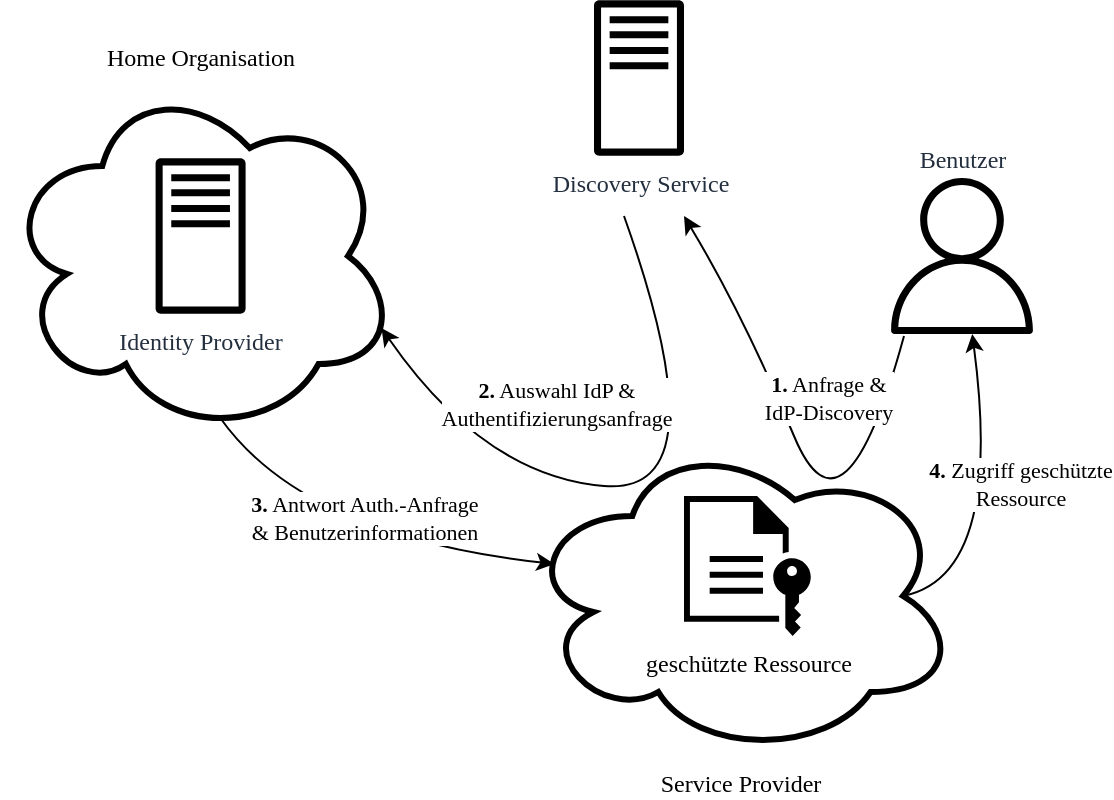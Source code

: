 <mxfile version="26.0.2">
  <diagram name="Page-1" id="Bj4j7PhieP12v-T_J614">
    <mxGraphModel dx="1020" dy="679" grid="1" gridSize="10" guides="1" tooltips="1" connect="1" arrows="1" fold="1" page="1" pageScale="1" pageWidth="827" pageHeight="1169" math="0" shadow="0">
      <root>
        <mxCell id="0" />
        <mxCell id="1" parent="0" />
        <mxCell id="904QTcyrx7t9pC00jkhB-3" value="Discovery Service" style="sketch=0;outlineConnect=0;fontColor=#232F3E;gradientColor=none;fillColor=#000000;strokeColor=none;dashed=0;verticalLabelPosition=bottom;verticalAlign=top;align=center;html=1;fontSize=12;fontStyle=0;aspect=fixed;pointerEvents=1;shape=mxgraph.aws4.traditional_server;fontFamily=Computer Modern Serif;fontSource=https%3A%2F%2Fcdn.jsdelivr.net%2Fgh%2Fbitmaks%2Fcm-web-fonts%40latest%2Ffont%2FSerif%2Fcmunrm.woff;" parent="1" vertex="1">
          <mxGeometry x="355" y="252" width="45" height="78" as="geometry" />
        </mxCell>
        <mxCell id="904QTcyrx7t9pC00jkhB-9" value="Benutzer" style="sketch=0;outlineConnect=0;fontColor=#232F3E;gradientColor=none;fillColor=#000000;strokeColor=none;dashed=0;verticalLabelPosition=top;verticalAlign=bottom;align=center;html=1;fontSize=12;fontStyle=0;aspect=fixed;pointerEvents=1;shape=mxgraph.aws4.user;labelPosition=center;fontFamily=Computer Modern Serif;fontSource=https%3A%2F%2Fcdn.jsdelivr.net%2Fgh%2Fbitmaks%2Fcm-web-fonts%40latest%2Ffont%2FSerif%2Fcmunrm.woff;" parent="1" vertex="1">
          <mxGeometry x="500" y="341" width="78" height="78" as="geometry" />
        </mxCell>
        <mxCell id="904QTcyrx7t9pC00jkhB-8" value="geschützte Ressource" style="sketch=0;pointerEvents=1;shadow=0;dashed=0;html=1;strokeColor=none;fillColor=#000000;labelPosition=center;verticalLabelPosition=bottom;verticalAlign=top;outlineConnect=0;align=center;shape=mxgraph.office.concepts.file_key;fontFamily=Computer Modern Serif;fontSource=https%3A%2F%2Fcdn.jsdelivr.net%2Fgh%2Fbitmaks%2Fcm-web-fonts%40latest%2Ffont%2FSerif%2Fcmunrm.woff;" parent="1" vertex="1">
          <mxGeometry x="400" y="500" width="63.4" height="70" as="geometry" />
        </mxCell>
        <mxCell id="904QTcyrx7t9pC00jkhB-33" value="Service Provider" style="ellipse;shape=cloud;whiteSpace=wrap;html=1;strokeWidth=3;fillColor=none;labelPosition=center;verticalLabelPosition=bottom;align=center;verticalAlign=top;fontFamily=Computer Modern Serif;fontSource=https%3A%2F%2Fcdn.jsdelivr.net%2Fgh%2Fbitmaks%2Fcm-web-fonts%40latest%2Ffont%2FSerif%2Fcmunrm.woff;" parent="1" vertex="1">
          <mxGeometry x="320" y="470" width="216.6" height="160" as="geometry" />
        </mxCell>
        <mxCell id="904QTcyrx7t9pC00jkhB-39" value="" style="curved=1;endArrow=classic;html=1;rounded=0;fontFamily=Computer Modern Serif;fontSource=https%3A%2F%2Fcdn.jsdelivr.net%2Fgh%2Fbitmaks%2Fcm-web-fonts%40latest%2Ffont%2FSerif%2Fcmunrm.woff;" parent="1" edge="1">
          <mxGeometry width="50" height="50" relative="1" as="geometry">
            <mxPoint x="510" y="420" as="sourcePoint" />
            <mxPoint x="400" y="360" as="targetPoint" />
            <Array as="points">
              <mxPoint x="480" y="530" />
              <mxPoint x="430" y="410" />
            </Array>
          </mxGeometry>
        </mxCell>
        <mxCell id="904QTcyrx7t9pC00jkhB-40" value="&lt;div&gt;&lt;b&gt;1.&lt;/b&gt; Anfrage &amp;amp;&lt;/div&gt;&lt;div&gt;IdP-Discovery&lt;br&gt;&lt;/div&gt;" style="edgeLabel;html=1;align=center;verticalAlign=middle;resizable=0;points=[];fontFamily=Computer Modern Serif;fontSource=https%3A%2F%2Fcdn.jsdelivr.net%2Fgh%2Fbitmaks%2Fcm-web-fonts%40latest%2Ffont%2FSerif%2Fcmunrm.woff;" parent="904QTcyrx7t9pC00jkhB-39" vertex="1" connectable="0">
          <mxGeometry x="-0.765" y="-3" relative="1" as="geometry">
            <mxPoint x="-26" y="-3" as="offset" />
          </mxGeometry>
        </mxCell>
        <mxCell id="904QTcyrx7t9pC00jkhB-41" value="" style="curved=1;endArrow=classic;html=1;rounded=0;entryX=0.96;entryY=0.7;entryDx=0;entryDy=0;entryPerimeter=0;fontFamily=Computer Modern Serif;fontSource=https%3A%2F%2Fcdn.jsdelivr.net%2Fgh%2Fbitmaks%2Fcm-web-fonts%40latest%2Ffont%2FSerif%2Fcmunrm.woff;" parent="1" target="904QTcyrx7t9pC00jkhB-43" edge="1">
          <mxGeometry width="50" height="50" relative="1" as="geometry">
            <mxPoint x="370" y="360" as="sourcePoint" />
            <mxPoint x="240" y="430" as="targetPoint" />
            <Array as="points">
              <mxPoint x="420" y="500" />
              <mxPoint x="300" y="490" />
            </Array>
          </mxGeometry>
        </mxCell>
        <mxCell id="904QTcyrx7t9pC00jkhB-42" value="&lt;div&gt;&lt;b&gt;2.&lt;/b&gt; Auswahl IdP &amp;amp;&lt;/div&gt;Authentifizierungsanfrage" style="edgeLabel;html=1;align=center;verticalAlign=middle;resizable=0;points=[];labelBackgroundColor=default;fontFamily=Computer Modern Serif;fontSource=https%3A%2F%2Fcdn.jsdelivr.net%2Fgh%2Fbitmaks%2Fcm-web-fonts%40latest%2Ffont%2FSerif%2Fcmunrm.woff;" parent="904QTcyrx7t9pC00jkhB-41" vertex="1" connectable="0">
          <mxGeometry x="0.752" y="-4" relative="1" as="geometry">
            <mxPoint x="58" y="3" as="offset" />
          </mxGeometry>
        </mxCell>
        <mxCell id="904QTcyrx7t9pC00jkhB-43" value="Home Organisation" style="ellipse;shape=cloud;whiteSpace=wrap;html=1;strokeWidth=3;fillColor=none;labelPosition=center;verticalLabelPosition=top;align=center;verticalAlign=bottom;fontFamily=Computer Modern Serif;fontSource=https%3A%2F%2Fcdn.jsdelivr.net%2Fgh%2Fbitmaks%2Fcm-web-fonts%40latest%2Ffont%2FSerif%2Fcmunrm.woff;" parent="1" vertex="1">
          <mxGeometry x="60" y="290" width="196.6" height="180" as="geometry" />
        </mxCell>
        <mxCell id="904QTcyrx7t9pC00jkhB-44" value="Identity Provider" style="sketch=0;outlineConnect=0;fontColor=#232F3E;gradientColor=none;fillColor=#000000;strokeColor=none;dashed=0;verticalLabelPosition=bottom;verticalAlign=top;align=center;html=1;fontSize=12;fontStyle=0;aspect=fixed;pointerEvents=1;shape=mxgraph.aws4.traditional_server;fontFamily=Computer Modern Serif;fontSource=https%3A%2F%2Fcdn.jsdelivr.net%2Fgh%2Fbitmaks%2Fcm-web-fonts%40latest%2Ffont%2FSerif%2Fcmunrm.woff;" parent="1" vertex="1">
          <mxGeometry x="135.8" y="331" width="45" height="78" as="geometry" />
        </mxCell>
        <mxCell id="904QTcyrx7t9pC00jkhB-45" value="" style="curved=1;endArrow=classic;html=1;rounded=0;exitX=0.55;exitY=0.95;exitDx=0;exitDy=0;exitPerimeter=0;entryX=0.07;entryY=0.4;entryDx=0;entryDy=0;entryPerimeter=0;fontFamily=Computer Modern Serif;fontSource=https%3A%2F%2Fcdn.jsdelivr.net%2Fgh%2Fbitmaks%2Fcm-web-fonts%40latest%2Ffont%2FSerif%2Fcmunrm.woff;" parent="1" source="904QTcyrx7t9pC00jkhB-43" target="904QTcyrx7t9pC00jkhB-33" edge="1">
          <mxGeometry width="50" height="50" relative="1" as="geometry">
            <mxPoint x="170" y="600" as="sourcePoint" />
            <mxPoint x="220" y="550" as="targetPoint" />
            <Array as="points">
              <mxPoint x="210" y="520" />
            </Array>
          </mxGeometry>
        </mxCell>
        <mxCell id="904QTcyrx7t9pC00jkhB-46" value="&lt;div&gt;&lt;b&gt;3.&lt;/b&gt; Antwort Auth.-Anfrage&lt;/div&gt;&lt;div&gt;&amp;amp; Benutzerinformationen&lt;br&gt;&lt;/div&gt;" style="edgeLabel;html=1;align=center;verticalAlign=middle;resizable=0;points=[];fontFamily=Computer Modern Serif;fontSource=https%3A%2F%2Fcdn.jsdelivr.net%2Fgh%2Fbitmaks%2Fcm-web-fonts%40latest%2Ffont%2FSerif%2Fcmunrm.woff;" parent="904QTcyrx7t9pC00jkhB-45" vertex="1" connectable="0">
          <mxGeometry x="-0.158" y="15" relative="1" as="geometry">
            <mxPoint x="17" y="4" as="offset" />
          </mxGeometry>
        </mxCell>
        <mxCell id="904QTcyrx7t9pC00jkhB-47" value="" style="curved=1;endArrow=classic;html=1;rounded=0;exitX=0.875;exitY=0.5;exitDx=0;exitDy=0;exitPerimeter=0;fontFamily=Computer Modern Serif;fontSource=https%3A%2F%2Fcdn.jsdelivr.net%2Fgh%2Fbitmaks%2Fcm-web-fonts%40latest%2Ffont%2FSerif%2Fcmunrm.woff;" parent="1" source="904QTcyrx7t9pC00jkhB-33" target="904QTcyrx7t9pC00jkhB-9" edge="1">
          <mxGeometry width="50" height="50" relative="1" as="geometry">
            <mxPoint x="640" y="500" as="sourcePoint" />
            <mxPoint x="550" y="430" as="targetPoint" />
            <Array as="points">
              <mxPoint x="560" y="540" />
            </Array>
          </mxGeometry>
        </mxCell>
        <mxCell id="904QTcyrx7t9pC00jkhB-48" value="&lt;div&gt;&lt;b&gt;4.&lt;/b&gt; Zugriff geschützte&lt;/div&gt;&lt;div&gt;Ressource&lt;/div&gt;" style="edgeLabel;html=1;align=center;verticalAlign=middle;resizable=0;points=[];fontFamily=Computer Modern Serif;fontSource=https%3A%2F%2Fcdn.jsdelivr.net%2Fgh%2Fbitmaks%2Fcm-web-fonts%40latest%2Ffont%2FSerif%2Fcmunrm.woff;" parent="904QTcyrx7t9pC00jkhB-47" vertex="1" connectable="0">
          <mxGeometry x="0.099" y="5" relative="1" as="geometry">
            <mxPoint x="18" y="-3" as="offset" />
          </mxGeometry>
        </mxCell>
      </root>
    </mxGraphModel>
  </diagram>
</mxfile>
